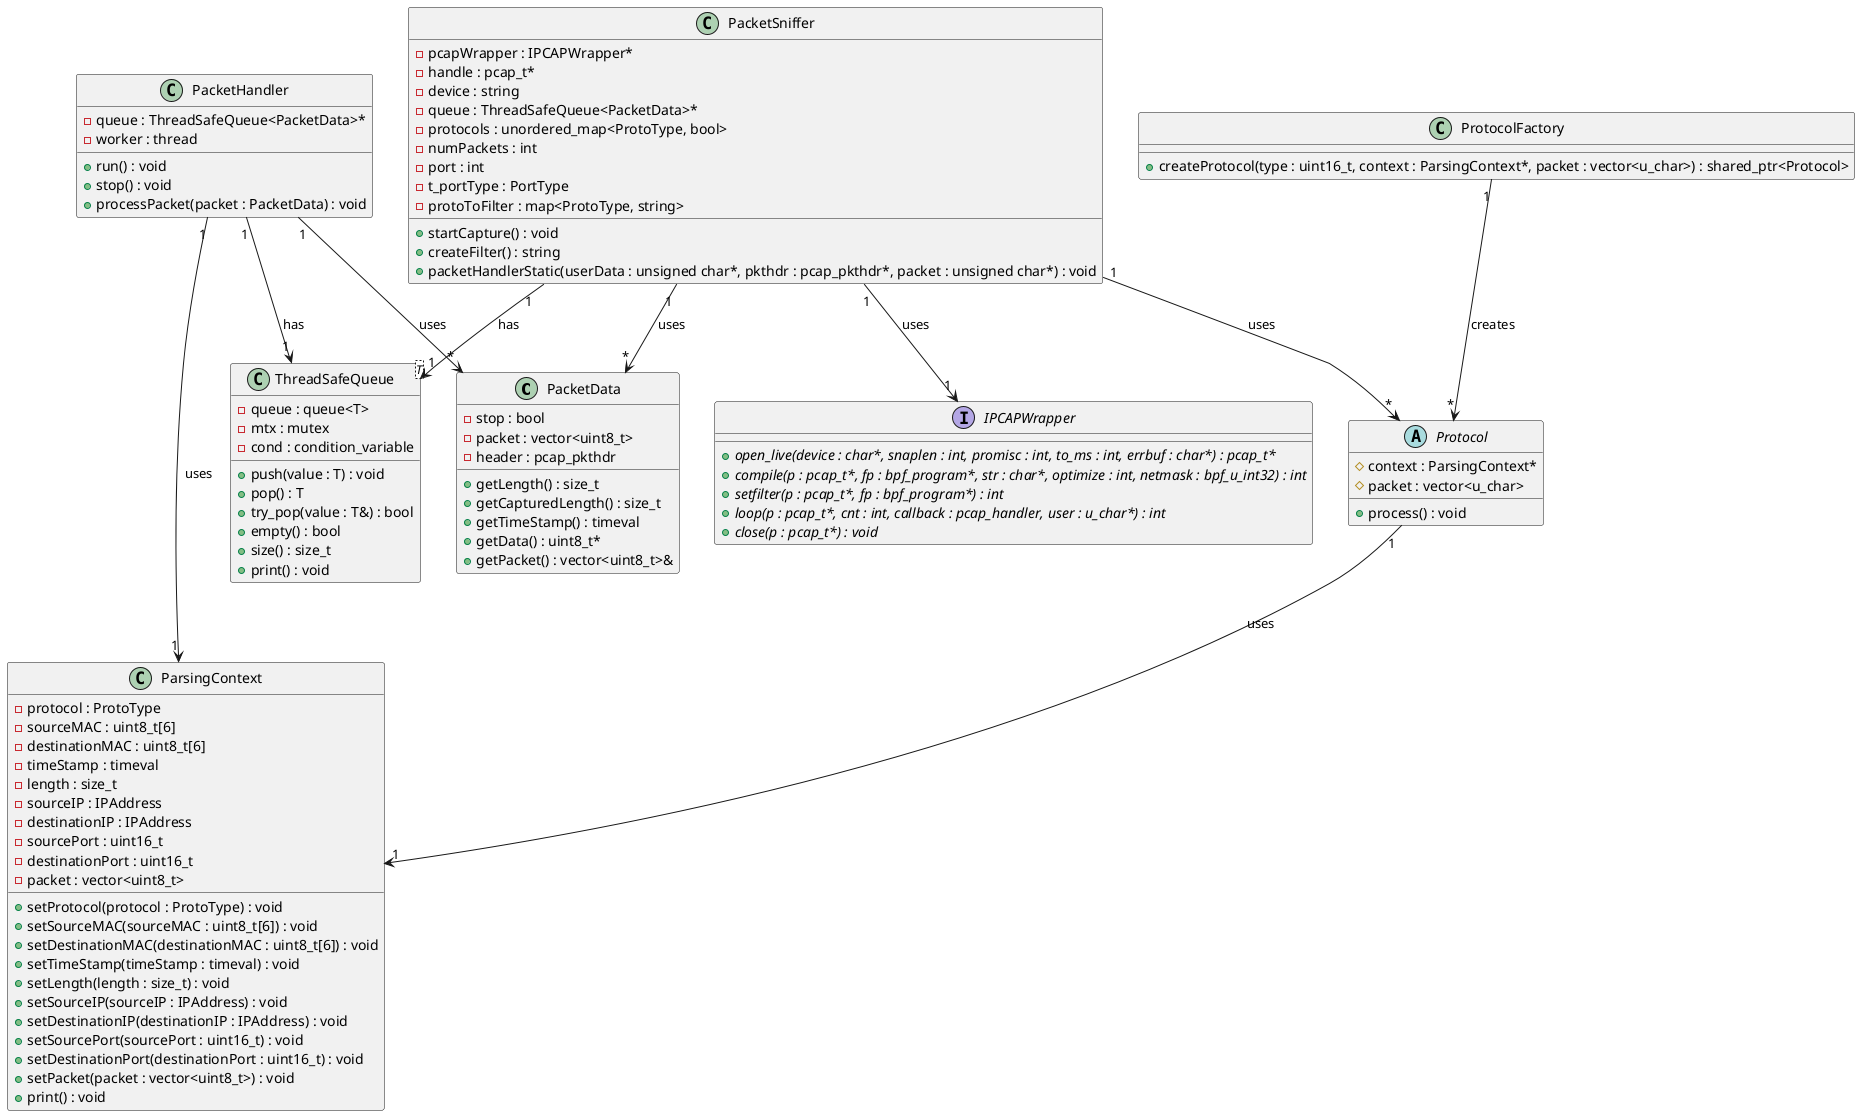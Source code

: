 @startuml class
class PacketData {
    - stop : bool
    - packet : vector<uint8_t>
    - header : pcap_pkthdr
    + getLength() : size_t
    + getCapturedLength() : size_t
    + getTimeStamp() : timeval
    + getData() : uint8_t*
    + getPacket() : vector<uint8_t>&
}

class PacketHandler {
    - queue : ThreadSafeQueue<PacketData>*
    - worker : thread
    + run() : void
    + stop() : void
    + processPacket(packet : PacketData) : void
}

class PacketSniffer {
    - pcapWrapper : IPCAPWrapper*
    - handle : pcap_t*
    - device : string
    - queue : ThreadSafeQueue<PacketData>*
    - protocols : unordered_map<ProtoType, bool>
    - numPackets : int
    - port : int
    - t_portType : PortType
    - protoToFilter : map<ProtoType, string>
    + startCapture() : void
    + createFilter() : string
    + packetHandlerStatic(userData : unsigned char*, pkthdr : pcap_pkthdr*, packet : unsigned char*) : void
}

class ParsingContext {
    - protocol : ProtoType
    - sourceMAC : uint8_t[6]
    - destinationMAC : uint8_t[6]
    - timeStamp : timeval
    - length : size_t
    - sourceIP : IPAddress
    - destinationIP : IPAddress
    - sourcePort : uint16_t
    - destinationPort : uint16_t
    - packet : vector<uint8_t>
    + setProtocol(protocol : ProtoType) : void
    + setSourceMAC(sourceMAC : uint8_t[6]) : void
    + setDestinationMAC(destinationMAC : uint8_t[6]) : void
    + setTimeStamp(timeStamp : timeval) : void
    + setLength(length : size_t) : void
    + setSourceIP(sourceIP : IPAddress) : void
    + setDestinationIP(destinationIP : IPAddress) : void
    + setSourcePort(sourcePort : uint16_t) : void
    + setDestinationPort(destinationPort : uint16_t) : void
    + setPacket(packet : vector<uint8_t>) : void
    + print() : void
}

abstract class Protocol {
    # context : ParsingContext*
    # packet : vector<u_char>
    + process() : void
}

class ProtocolFactory {
    + createProtocol(type : uint16_t, context : ParsingContext*, packet : vector<u_char>) : shared_ptr<Protocol>
}

class ThreadSafeQueue<T> {
    - queue : queue<T>
    - mtx : mutex
    - cond : condition_variable
    + push(value : T) : void
    + pop() : T
    + try_pop(value : T&) : bool
    + empty() : bool
    + size() : size_t
    + print() : void
}

interface IPCAPWrapper {
    + {abstract} open_live(device : char*, snaplen : int, promisc : int, to_ms : int, errbuf : char*) : pcap_t*
    + {abstract} compile(p : pcap_t*, fp : bpf_program*, str : char*, optimize : int, netmask : bpf_u_int32) : int
    + {abstract} setfilter(p : pcap_t*, fp : bpf_program*) : int
    + {abstract} loop(p : pcap_t*, cnt : int, callback : pcap_handler, user : u_char*) : int
    + {abstract} close(p : pcap_t*) : void
}

PacketSniffer "1" --> "1" IPCAPWrapper : uses
PacketSniffer "1" --> "1" ThreadSafeQueue : has
PacketSniffer "1" --> "*" Protocol : uses
PacketHandler "1" --> "1" ThreadSafeQueue : has
PacketHandler "1" --> "*" PacketData : uses
PacketSniffer "1" --> "*" PacketData : uses
PacketHandler "1" --> "1" ParsingContext : uses
Protocol "1" --> "1" ParsingContext : uses
ProtocolFactory "1" --> "*" Protocol : creates
@enduml